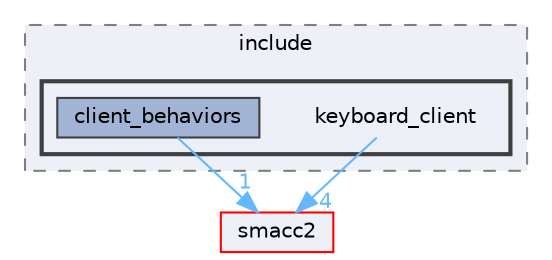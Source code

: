 digraph "smacc2_client_library/keyboard_client/include/keyboard_client"
{
 // LATEX_PDF_SIZE
  bgcolor="transparent";
  edge [fontname=Helvetica,fontsize=10,labelfontname=Helvetica,labelfontsize=10];
  node [fontname=Helvetica,fontsize=10,shape=box,height=0.2,width=0.4];
  compound=true
  subgraph clusterdir_538804ced96bb0d8932f6644449f3e0b {
    graph [ bgcolor="#edf0f7", pencolor="grey50", label="include", fontname=Helvetica,fontsize=10 style="filled,dashed", URL="dir_538804ced96bb0d8932f6644449f3e0b.html",tooltip=""]
  subgraph clusterdir_efc7060d2920fd66bb2f0f864b09ba62 {
    graph [ bgcolor="#edf0f7", pencolor="grey25", label="", fontname=Helvetica,fontsize=10 style="filled,bold", URL="dir_efc7060d2920fd66bb2f0f864b09ba62.html",tooltip=""]
    dir_efc7060d2920fd66bb2f0f864b09ba62 [shape=plaintext, label="keyboard_client"];
  dir_6a1b176bfc069b941386fb4b5618651d [label="client_behaviors", fillcolor="#a2b4d6", color="grey25", style="filled", URL="dir_6a1b176bfc069b941386fb4b5618651d.html",tooltip=""];
  }
  }
  dir_ce4c19d6108cf5285f3105ec9cd73bf1 [label="smacc2", fillcolor="#edf0f7", color="red", style="filled", URL="dir_ce4c19d6108cf5285f3105ec9cd73bf1.html",tooltip=""];
  dir_efc7060d2920fd66bb2f0f864b09ba62->dir_ce4c19d6108cf5285f3105ec9cd73bf1 [headlabel="4", labeldistance=1.5 headhref="dir_000032_000043.html" color="steelblue1" fontcolor="steelblue1"];
  dir_6a1b176bfc069b941386fb4b5618651d->dir_ce4c19d6108cf5285f3105ec9cd73bf1 [headlabel="1", labeldistance=1.5 headhref="dir_000005_000043.html" color="steelblue1" fontcolor="steelblue1"];
}
